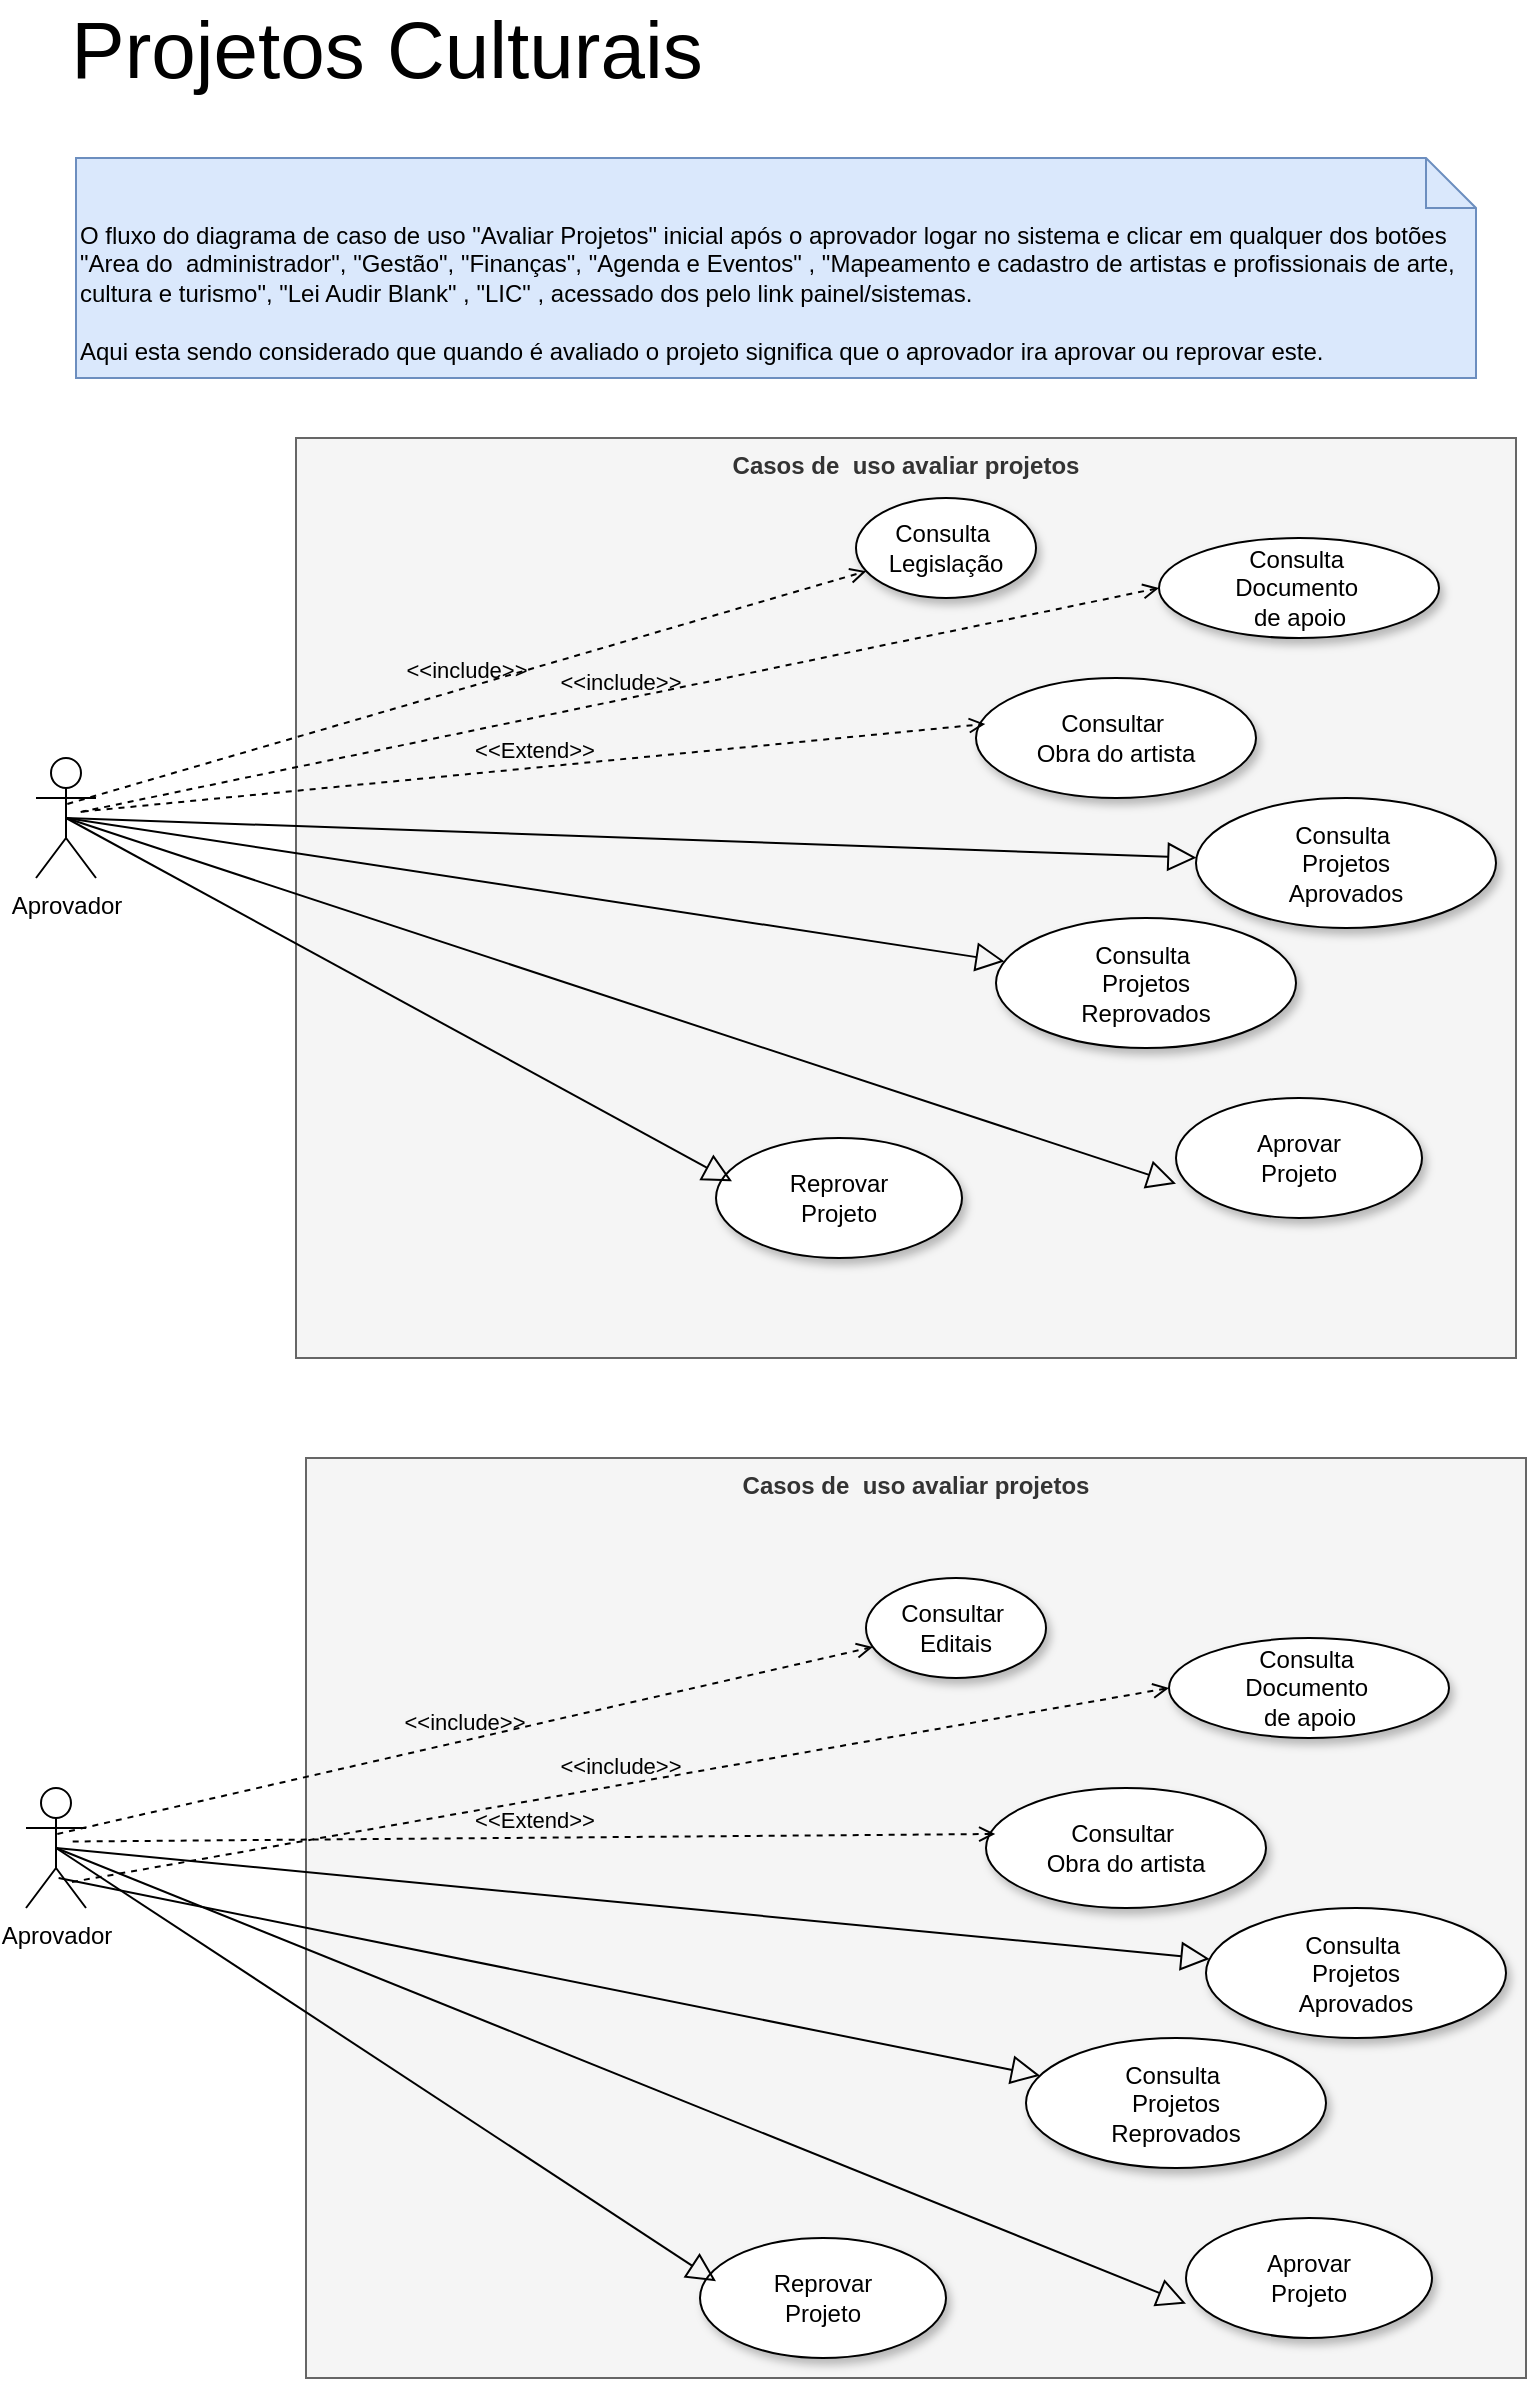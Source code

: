 <mxfile version="21.1.2" type="github">
  <diagram name="Página-1" id="rkHG6nmuOjkpt8-TUzvK">
    <mxGraphModel dx="2688" dy="477" grid="1" gridSize="10" guides="1" tooltips="1" connect="1" arrows="1" fold="1" page="1" pageScale="1" pageWidth="827" pageHeight="1169" math="0" shadow="0">
      <root>
        <mxCell id="0" />
        <mxCell id="1" parent="0" />
        <mxCell id="nVL4J-MFMbPPPKdqbXxZ-2" value="&lt;span style=&quot;font-size: 40px;&quot;&gt;Projetos Culturais&lt;/span&gt;" style="text;html=1;strokeColor=none;fillColor=none;align=center;verticalAlign=middle;whiteSpace=wrap;rounded=0;" parent="1" vertex="1">
          <mxGeometry x="-1609" y="30" width="329" height="30" as="geometry" />
        </mxCell>
        <mxCell id="ASfWBYzMuZ3_pJoTGtA6-18" value="Casos de&amp;nbsp; uso avaliar projetos" style="shape=rect;html=1;verticalAlign=top;fontStyle=1;whiteSpace=wrap;align=center;fillColor=#f5f5f5;fontColor=#333333;strokeColor=#666666;" parent="1" vertex="1">
          <mxGeometry x="-1490" y="240" width="610" height="460" as="geometry" />
        </mxCell>
        <mxCell id="ASfWBYzMuZ3_pJoTGtA6-19" value="Consulta&amp;nbsp;&lt;br&gt;Projetos &lt;br&gt;Aprovados" style="ellipse;whiteSpace=wrap;html=1;shadow=1;" parent="1" vertex="1">
          <mxGeometry x="-1040" y="420" width="150" height="65" as="geometry" />
        </mxCell>
        <mxCell id="ASfWBYzMuZ3_pJoTGtA6-22" value="Aprovar &lt;br&gt;Projeto" style="ellipse;whiteSpace=wrap;html=1;shadow=1;" parent="1" vertex="1">
          <mxGeometry x="-1050" y="570" width="123" height="60" as="geometry" />
        </mxCell>
        <mxCell id="ASfWBYzMuZ3_pJoTGtA6-24" value="" style="edgeStyle=none;html=1;endArrow=block;endFill=0;endSize=12;verticalAlign=bottom;rounded=0;entryX=0;entryY=0.714;entryDx=0;entryDy=0;entryPerimeter=0;exitX=0.5;exitY=0.5;exitDx=0;exitDy=0;exitPerimeter=0;" parent="1" source="ASfWBYzMuZ3_pJoTGtA6-20" target="ASfWBYzMuZ3_pJoTGtA6-22" edge="1">
          <mxGeometry width="160" relative="1" as="geometry">
            <mxPoint x="-1549" y="424.5" as="sourcePoint" />
            <mxPoint x="-1389" y="424.5" as="targetPoint" />
          </mxGeometry>
        </mxCell>
        <mxCell id="ASfWBYzMuZ3_pJoTGtA6-26" value="Consultar&amp;nbsp;&lt;br&gt;Obra do artista" style="ellipse;whiteSpace=wrap;html=1;shadow=1;" parent="1" vertex="1">
          <mxGeometry x="-1150" y="360" width="140" height="60" as="geometry" />
        </mxCell>
        <mxCell id="ASfWBYzMuZ3_pJoTGtA6-31" value="O fluxo do diagrama de caso de uso &quot;Avaliar Projetos&quot; inicial após o aprovador logar no sistema e clicar em qualquer dos botões&amp;nbsp; &quot;Area do&amp;nbsp; administrador&quot;, &quot;Gestão&quot;, &quot;Finanças&quot;, &quot;Agenda e Eventos&quot; , &quot;Mapeamento e cadastro de artistas e profissionais de arte, cultura e turismo&quot;, &quot;Lei Audir Blank&quot; , &quot;LIC&quot; , acessado dos pelo link painel/sistemas.&lt;br style=&quot;border-color: var(--border-color);&quot;&gt;&lt;br&gt;Aqui esta sendo considerado que quando é avaliado o projeto significa que o aprovador ira aprovar ou reprovar este." style="shape=note2;boundedLbl=1;whiteSpace=wrap;html=1;size=25;verticalAlign=top;align=left;fillColor=#dae8fc;strokeColor=#6c8ebf;" parent="1" vertex="1">
          <mxGeometry x="-1600" y="100" width="700" height="110" as="geometry" />
        </mxCell>
        <mxCell id="8yAerhRt3FJ0ebHKItId-1" value="Reprovar&lt;br&gt;Projeto" style="ellipse;whiteSpace=wrap;html=1;shadow=1;" parent="1" vertex="1">
          <mxGeometry x="-1280" y="590" width="123" height="60" as="geometry" />
        </mxCell>
        <mxCell id="8yAerhRt3FJ0ebHKItId-2" value="" style="edgeStyle=none;html=1;endArrow=block;endFill=0;endSize=12;verticalAlign=bottom;rounded=0;entryX=0.065;entryY=0.361;entryDx=0;entryDy=0;entryPerimeter=0;exitX=0.5;exitY=0.5;exitDx=0;exitDy=0;exitPerimeter=0;" parent="1" source="ASfWBYzMuZ3_pJoTGtA6-20" target="8yAerhRt3FJ0ebHKItId-1" edge="1">
          <mxGeometry width="160" relative="1" as="geometry">
            <mxPoint x="-1610" y="440" as="sourcePoint" />
            <mxPoint x="-1083" y="323" as="targetPoint" />
          </mxGeometry>
        </mxCell>
        <mxCell id="8yAerhRt3FJ0ebHKItId-4" value="&amp;lt;&amp;lt;Extend&amp;gt;&amp;gt;" style="edgeStyle=none;html=1;endArrow=open;verticalAlign=bottom;dashed=1;labelBackgroundColor=none;rounded=0;entryX=0.033;entryY=0.383;entryDx=0;entryDy=0;entryPerimeter=0;exitX=0.778;exitY=0.446;exitDx=0;exitDy=0;exitPerimeter=0;" parent="1" source="ASfWBYzMuZ3_pJoTGtA6-20" target="ASfWBYzMuZ3_pJoTGtA6-26" edge="1">
          <mxGeometry width="160" relative="1" as="geometry">
            <mxPoint x="-1610" y="440" as="sourcePoint" />
            <mxPoint x="-1247" y="363" as="targetPoint" />
          </mxGeometry>
        </mxCell>
        <mxCell id="8yAerhRt3FJ0ebHKItId-5" value="Consulta&amp;nbsp;&lt;br&gt;Legislação" style="ellipse;whiteSpace=wrap;html=1;shadow=1;" parent="1" vertex="1">
          <mxGeometry x="-1210" y="270" width="90" height="50" as="geometry" />
        </mxCell>
        <mxCell id="8yAerhRt3FJ0ebHKItId-6" value="&amp;lt;&amp;lt;include&amp;gt;&amp;gt;" style="edgeStyle=none;html=1;endArrow=open;verticalAlign=bottom;dashed=1;labelBackgroundColor=none;rounded=0;exitX=0.522;exitY=0.383;exitDx=0;exitDy=0;exitPerimeter=0;" parent="1" source="ASfWBYzMuZ3_pJoTGtA6-20" target="8yAerhRt3FJ0ebHKItId-5" edge="1">
          <mxGeometry width="160" relative="1" as="geometry">
            <mxPoint x="-1560" y="460" as="sourcePoint" />
            <mxPoint x="-1206" y="645" as="targetPoint" />
          </mxGeometry>
        </mxCell>
        <mxCell id="8yAerhRt3FJ0ebHKItId-7" value="Consulta&amp;nbsp;&lt;br&gt;Documento&amp;nbsp;&lt;br&gt;de apoio" style="ellipse;whiteSpace=wrap;html=1;shadow=1;" parent="1" vertex="1">
          <mxGeometry x="-1058.5" y="290" width="140" height="50" as="geometry" />
        </mxCell>
        <mxCell id="8yAerhRt3FJ0ebHKItId-8" value="&amp;lt;&amp;lt;include&amp;gt;&amp;gt;" style="edgeStyle=none;html=1;endArrow=open;verticalAlign=bottom;dashed=1;labelBackgroundColor=none;rounded=0;exitX=0.744;exitY=0.45;exitDx=0;exitDy=0;exitPerimeter=0;entryX=0;entryY=0.5;entryDx=0;entryDy=0;" parent="1" target="8yAerhRt3FJ0ebHKItId-7" edge="1" source="ASfWBYzMuZ3_pJoTGtA6-20">
          <mxGeometry width="160" relative="1" as="geometry">
            <mxPoint x="-1628" y="423" as="sourcePoint" />
            <mxPoint x="-1119" y="370" as="targetPoint" />
          </mxGeometry>
        </mxCell>
        <mxCell id="8yAerhRt3FJ0ebHKItId-9" value="Consulta&amp;nbsp;&lt;br&gt;Projetos &lt;br&gt;Reprovados" style="ellipse;whiteSpace=wrap;html=1;shadow=1;" parent="1" vertex="1">
          <mxGeometry x="-1140" y="480" width="150" height="65" as="geometry" />
        </mxCell>
        <mxCell id="8yAerhRt3FJ0ebHKItId-10" value="" style="edgeStyle=none;html=1;endArrow=block;endFill=0;endSize=12;verticalAlign=bottom;rounded=0;exitX=0.5;exitY=0.5;exitDx=0;exitDy=0;exitPerimeter=0;" parent="1" source="ASfWBYzMuZ3_pJoTGtA6-20" target="ASfWBYzMuZ3_pJoTGtA6-19" edge="1">
          <mxGeometry width="160" relative="1" as="geometry">
            <mxPoint x="-1629" y="430" as="sourcePoint" />
            <mxPoint x="-1040" y="673" as="targetPoint" />
          </mxGeometry>
        </mxCell>
        <mxCell id="8yAerhRt3FJ0ebHKItId-11" value="" style="edgeStyle=none;html=1;endArrow=block;endFill=0;endSize=12;verticalAlign=bottom;rounded=0;exitX=0.5;exitY=0.5;exitDx=0;exitDy=0;exitPerimeter=0;" parent="1" target="8yAerhRt3FJ0ebHKItId-9" edge="1" source="ASfWBYzMuZ3_pJoTGtA6-20">
          <mxGeometry width="160" relative="1" as="geometry">
            <mxPoint x="-1629" y="430" as="sourcePoint" />
            <mxPoint x="-1100" y="415" as="targetPoint" />
          </mxGeometry>
        </mxCell>
        <mxCell id="e_GU5G71zrDBPuEL5og7-1" value="Casos de&amp;nbsp; uso avaliar projetos" style="shape=rect;html=1;verticalAlign=top;fontStyle=1;whiteSpace=wrap;align=center;fillColor=#f5f5f5;fontColor=#333333;strokeColor=#666666;" vertex="1" parent="1">
          <mxGeometry x="-1485" y="750" width="610" height="460" as="geometry" />
        </mxCell>
        <mxCell id="e_GU5G71zrDBPuEL5og7-2" value="Consulta&amp;nbsp;&lt;br&gt;Projetos &lt;br&gt;Aprovados" style="ellipse;whiteSpace=wrap;html=1;shadow=1;" vertex="1" parent="1">
          <mxGeometry x="-1035" y="975" width="150" height="65" as="geometry" />
        </mxCell>
        <mxCell id="e_GU5G71zrDBPuEL5og7-3" value="Aprovador" style="shape=umlActor;html=1;verticalLabelPosition=bottom;verticalAlign=top;align=center;" vertex="1" parent="1">
          <mxGeometry x="-1625" y="915" width="30" height="60" as="geometry" />
        </mxCell>
        <mxCell id="e_GU5G71zrDBPuEL5og7-4" value="Aprovar &lt;br&gt;Projeto" style="ellipse;whiteSpace=wrap;html=1;shadow=1;" vertex="1" parent="1">
          <mxGeometry x="-1045" y="1130" width="123" height="60" as="geometry" />
        </mxCell>
        <mxCell id="e_GU5G71zrDBPuEL5og7-5" value="" style="edgeStyle=none;html=1;endArrow=block;endFill=0;endSize=12;verticalAlign=bottom;rounded=0;entryX=0;entryY=0.714;entryDx=0;entryDy=0;entryPerimeter=0;exitX=0.5;exitY=0.5;exitDx=0;exitDy=0;exitPerimeter=0;" edge="1" parent="1" source="e_GU5G71zrDBPuEL5og7-3" target="e_GU5G71zrDBPuEL5og7-4">
          <mxGeometry width="160" relative="1" as="geometry">
            <mxPoint x="-1544" y="934.5" as="sourcePoint" />
            <mxPoint x="-1384" y="934.5" as="targetPoint" />
          </mxGeometry>
        </mxCell>
        <mxCell id="e_GU5G71zrDBPuEL5og7-6" value="Consultar&amp;nbsp;&lt;br&gt;Obra do artista" style="ellipse;whiteSpace=wrap;html=1;shadow=1;" vertex="1" parent="1">
          <mxGeometry x="-1145" y="915" width="140" height="60" as="geometry" />
        </mxCell>
        <mxCell id="e_GU5G71zrDBPuEL5og7-7" value="Reprovar&lt;br&gt;Projeto" style="ellipse;whiteSpace=wrap;html=1;shadow=1;" vertex="1" parent="1">
          <mxGeometry x="-1288" y="1140" width="123" height="60" as="geometry" />
        </mxCell>
        <mxCell id="e_GU5G71zrDBPuEL5og7-8" value="" style="edgeStyle=none;html=1;endArrow=block;endFill=0;endSize=12;verticalAlign=bottom;rounded=0;entryX=0.065;entryY=0.361;entryDx=0;entryDy=0;entryPerimeter=0;exitX=0.5;exitY=0.5;exitDx=0;exitDy=0;exitPerimeter=0;" edge="1" parent="1" source="e_GU5G71zrDBPuEL5og7-3" target="e_GU5G71zrDBPuEL5og7-7">
          <mxGeometry width="160" relative="1" as="geometry">
            <mxPoint x="-1605" y="950" as="sourcePoint" />
            <mxPoint x="-1078" y="833" as="targetPoint" />
          </mxGeometry>
        </mxCell>
        <mxCell id="e_GU5G71zrDBPuEL5og7-9" value="&amp;lt;&amp;lt;Extend&amp;gt;&amp;gt;" style="edgeStyle=none;html=1;endArrow=open;verticalAlign=bottom;dashed=1;labelBackgroundColor=none;rounded=0;entryX=0.033;entryY=0.383;entryDx=0;entryDy=0;entryPerimeter=0;exitX=0.778;exitY=0.446;exitDx=0;exitDy=0;exitPerimeter=0;" edge="1" parent="1" source="e_GU5G71zrDBPuEL5og7-3" target="e_GU5G71zrDBPuEL5og7-6">
          <mxGeometry width="160" relative="1" as="geometry">
            <mxPoint x="-1605" y="950" as="sourcePoint" />
            <mxPoint x="-1242" y="873" as="targetPoint" />
          </mxGeometry>
        </mxCell>
        <mxCell id="e_GU5G71zrDBPuEL5og7-10" value="Consultar&amp;nbsp;&lt;br&gt;Editais" style="ellipse;whiteSpace=wrap;html=1;shadow=1;" vertex="1" parent="1">
          <mxGeometry x="-1205" y="810" width="90" height="50" as="geometry" />
        </mxCell>
        <mxCell id="e_GU5G71zrDBPuEL5og7-11" value="&amp;lt;&amp;lt;include&amp;gt;&amp;gt;" style="edgeStyle=none;html=1;endArrow=open;verticalAlign=bottom;dashed=1;labelBackgroundColor=none;rounded=0;exitX=0.522;exitY=0.383;exitDx=0;exitDy=0;exitPerimeter=0;" edge="1" parent="1" source="e_GU5G71zrDBPuEL5og7-3" target="e_GU5G71zrDBPuEL5og7-10">
          <mxGeometry width="160" relative="1" as="geometry">
            <mxPoint x="-1555" y="970" as="sourcePoint" />
            <mxPoint x="-1201" y="1155" as="targetPoint" />
          </mxGeometry>
        </mxCell>
        <mxCell id="e_GU5G71zrDBPuEL5og7-12" value="Consulta&amp;nbsp;&lt;br&gt;Documento&amp;nbsp;&lt;br&gt;de apoio" style="ellipse;whiteSpace=wrap;html=1;shadow=1;" vertex="1" parent="1">
          <mxGeometry x="-1053.5" y="840" width="140" height="50" as="geometry" />
        </mxCell>
        <mxCell id="e_GU5G71zrDBPuEL5og7-13" value="&amp;lt;&amp;lt;include&amp;gt;&amp;gt;" style="edgeStyle=none;html=1;endArrow=open;verticalAlign=bottom;dashed=1;labelBackgroundColor=none;rounded=0;exitX=0.767;exitY=0.783;exitDx=0;exitDy=0;exitPerimeter=0;entryX=0;entryY=0.5;entryDx=0;entryDy=0;" edge="1" parent="1" source="e_GU5G71zrDBPuEL5og7-3" target="e_GU5G71zrDBPuEL5og7-12">
          <mxGeometry width="160" relative="1" as="geometry">
            <mxPoint x="-1623" y="933" as="sourcePoint" />
            <mxPoint x="-1114" y="880" as="targetPoint" />
          </mxGeometry>
        </mxCell>
        <mxCell id="e_GU5G71zrDBPuEL5og7-14" value="Consulta&amp;nbsp;&lt;br&gt;Projetos &lt;br&gt;Reprovados" style="ellipse;whiteSpace=wrap;html=1;shadow=1;" vertex="1" parent="1">
          <mxGeometry x="-1125" y="1040" width="150" height="65" as="geometry" />
        </mxCell>
        <mxCell id="e_GU5G71zrDBPuEL5og7-15" value="" style="edgeStyle=none;html=1;endArrow=block;endFill=0;endSize=12;verticalAlign=bottom;rounded=0;exitX=0.5;exitY=0.5;exitDx=0;exitDy=0;exitPerimeter=0;" edge="1" parent="1" source="e_GU5G71zrDBPuEL5og7-3" target="e_GU5G71zrDBPuEL5og7-2">
          <mxGeometry width="160" relative="1" as="geometry">
            <mxPoint x="-1624" y="940" as="sourcePoint" />
            <mxPoint x="-1035" y="1183" as="targetPoint" />
          </mxGeometry>
        </mxCell>
        <mxCell id="e_GU5G71zrDBPuEL5og7-16" value="" style="edgeStyle=none;html=1;endArrow=block;endFill=0;endSize=12;verticalAlign=bottom;rounded=0;exitX=0.544;exitY=0.75;exitDx=0;exitDy=0;exitPerimeter=0;" edge="1" parent="1" source="e_GU5G71zrDBPuEL5og7-3" target="e_GU5G71zrDBPuEL5og7-14">
          <mxGeometry width="160" relative="1" as="geometry">
            <mxPoint x="-1624" y="940" as="sourcePoint" />
            <mxPoint x="-1095" y="925" as="targetPoint" />
          </mxGeometry>
        </mxCell>
        <mxCell id="ASfWBYzMuZ3_pJoTGtA6-20" value="Aprovador" style="shape=umlActor;html=1;verticalLabelPosition=bottom;verticalAlign=top;align=center;" parent="1" vertex="1">
          <mxGeometry x="-1620" y="400" width="30" height="60" as="geometry" />
        </mxCell>
      </root>
    </mxGraphModel>
  </diagram>
</mxfile>
